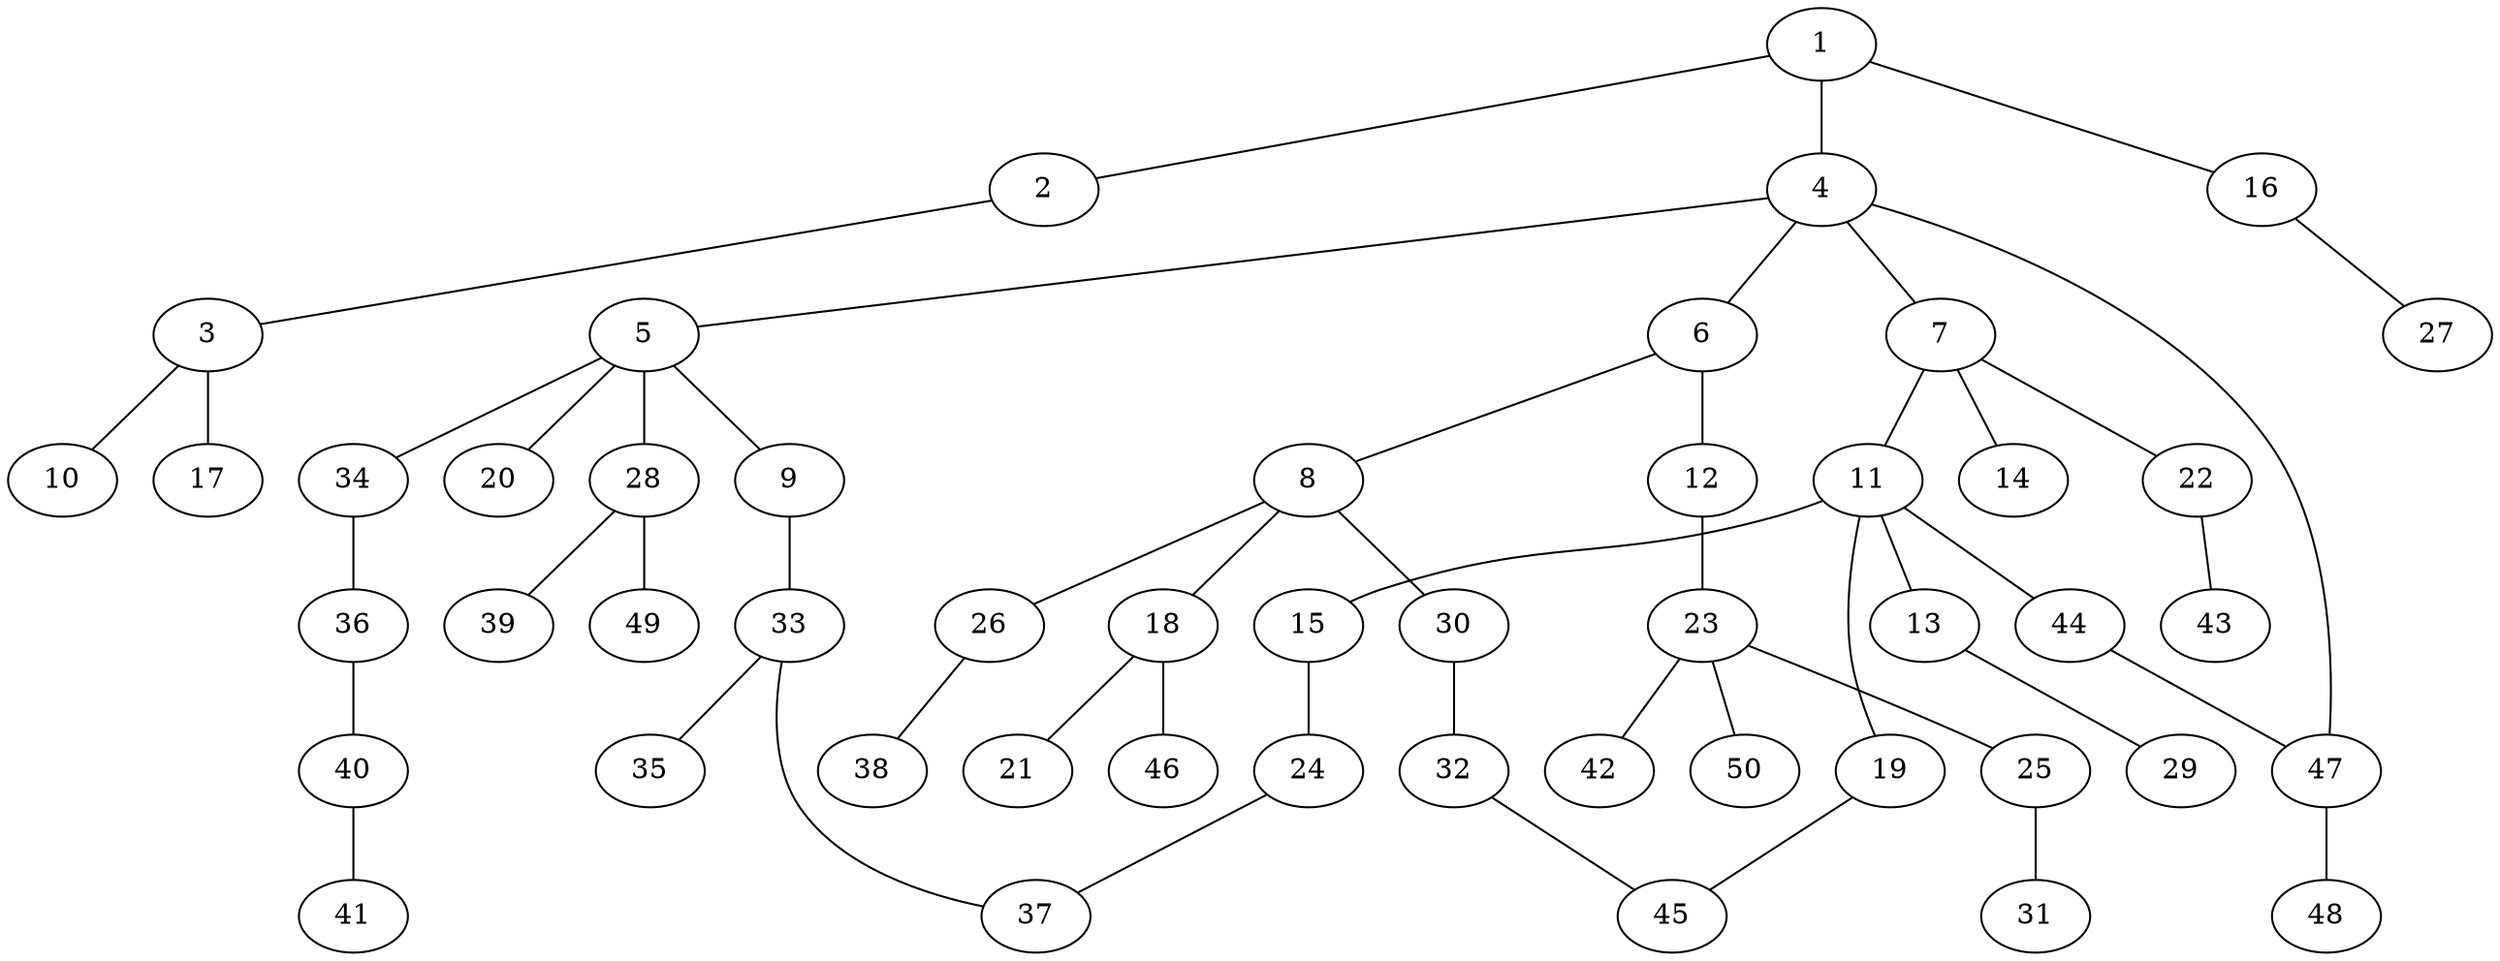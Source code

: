 graph graphname {1--2
1--4
1--16
2--3
3--10
3--17
4--5
4--6
4--7
4--47
5--9
5--20
5--28
5--34
6--8
6--12
7--11
7--14
7--22
8--18
8--26
8--30
9--33
11--13
11--15
11--19
11--44
12--23
13--29
15--24
16--27
18--21
18--46
19--45
22--43
23--25
23--42
23--50
24--37
25--31
26--38
28--39
28--49
30--32
32--45
33--35
33--37
34--36
36--40
40--41
44--47
47--48
}